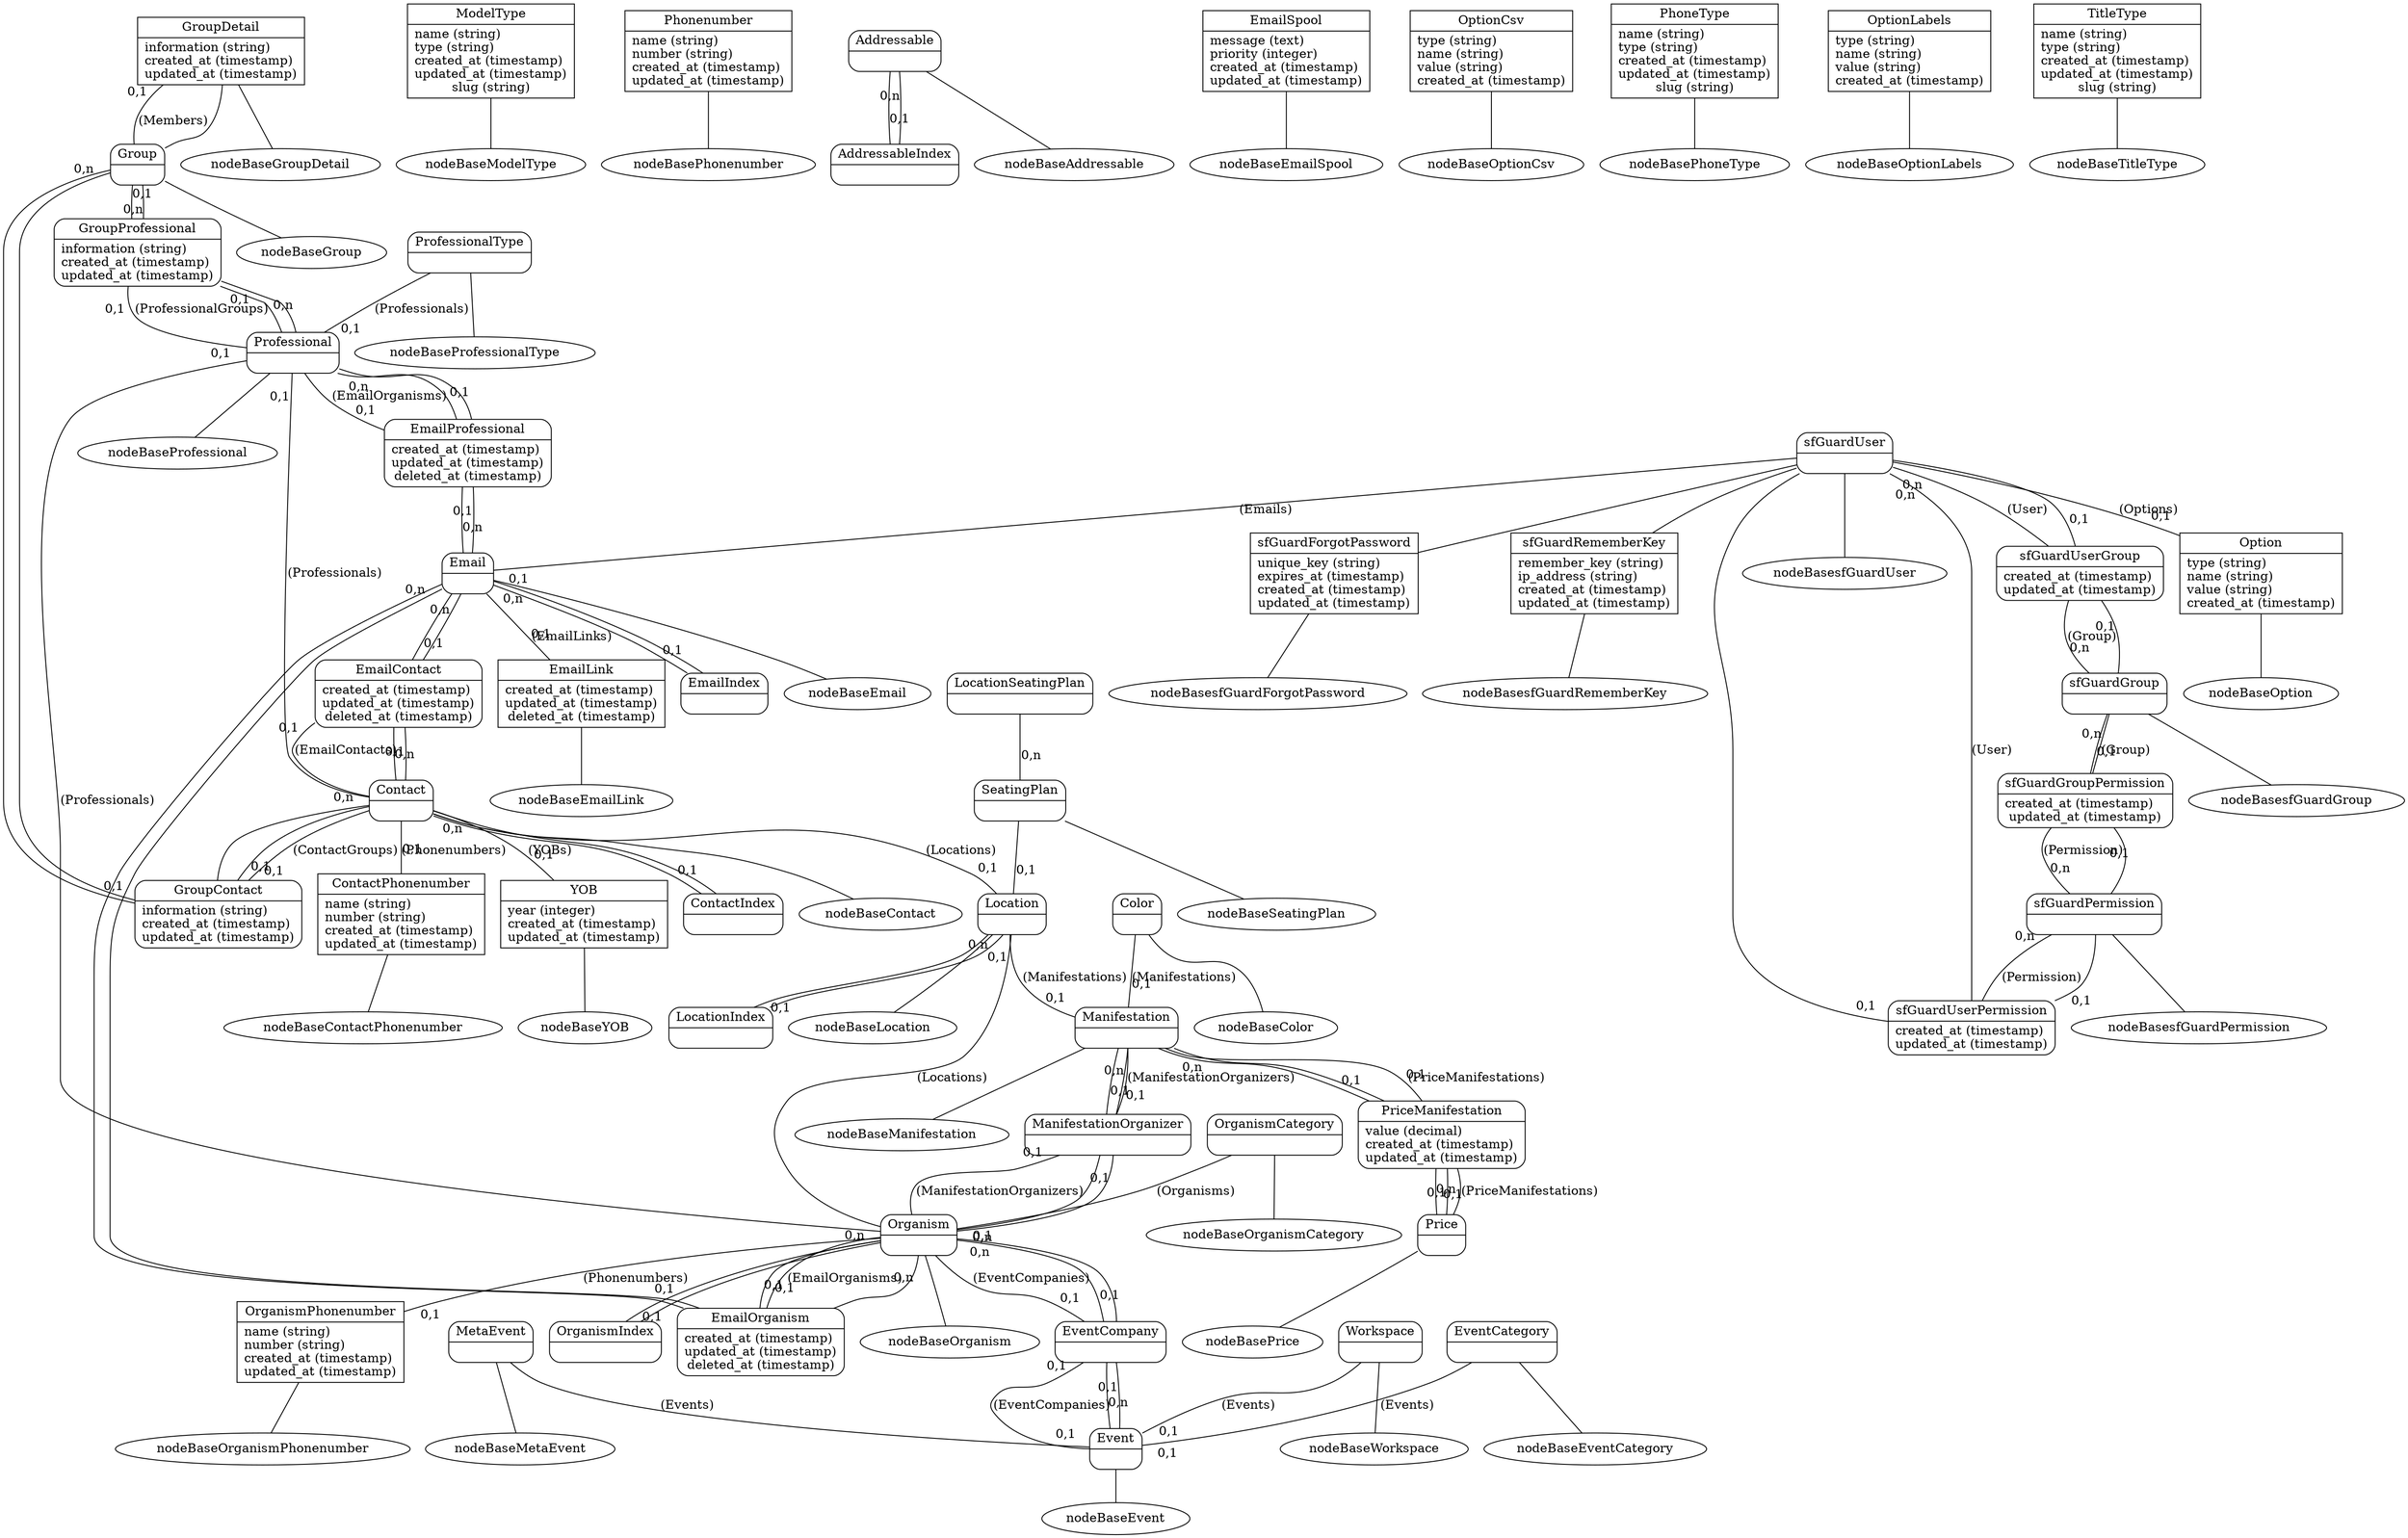 graph G {
	edge [ len=2 labeldistance=2 ];
	overlap=false;
	splines=true;

	nodeGroupDetail [
		label="{<table>GroupDetail|<cols>information (string)\lcreated_at (timestamp)\lupdated_at (timestamp)}",
		shape=record ];
	nodeGroupProfessional [
		label="{<table>GroupProfessional|<cols>information (string)\lcreated_at (timestamp)\lupdated_at (timestamp)}",
		shape=record ];
	nodeGroup [
		label="{<table>Group|<cols>name (string)\ldescription (string)\lcreated_at (timestamp)\lupdated_at (timestamp)\lslug (string)}",
		shape=record ];
	nodeGroupContact [
		label="{<table>GroupContact|<cols>information (string)\lcreated_at (timestamp)\lupdated_at (timestamp)}",
		shape=record ];
	nodeModelType [
		label="{<table>ModelType|<cols>name (string)\ltype (string)\lcreated_at (timestamp)\lupdated_at (timestamp)\lslug (string)}",
		shape=record ];
	nodePhonenumber [
		label="{<table>Phonenumber|<cols>name (string)\lnumber (string)\lcreated_at (timestamp)\lupdated_at (timestamp)}",
		shape=record ];
	nodeOption [
		label="{<table>Option|<cols>type (string)\lname (string)\lvalue (string)\lcreated_at (timestamp)}",
		shape=record ];
	nodeAddressable [
		label="{<table>Addressable|<cols>name (string)\laddress (string)\lpostalcode (string)\lcity (string)\lcountry (string)\lemail (string)\lnpai (boolean)\llatitude (double)\llongitude (double)\lcreated_at (timestamp)\lupdated_at (timestamp)\lslug (string)}",
		shape=record ];
	nodeEmailLink [
		label="{<table>EmailLink|<cols>created_at (timestamp)\lupdated_at (timestamp)\ldeleted_at (timestamp)}",
		shape=record ];
	nodeEmailContact [
		label="{<table>EmailContact|<cols>created_at (timestamp)\lupdated_at (timestamp)\ldeleted_at (timestamp)}",
		shape=record ];
	nodeEmailProfessional [
		label="{<table>EmailProfessional|<cols>created_at (timestamp)\lupdated_at (timestamp)\ldeleted_at (timestamp)}",
		shape=record ];
	nodeEmail [
		label="{<table>Email|<cols>field_from (string)\lfield_to (string)\lfield_cc (string)\lfield_bcc (string)\lfield_subject (string)\lcontent (string)\lcontent_text (string)\lsent (boolean)\lcreated_at (timestamp)\lupdated_at (timestamp)\ldeleted_at (timestamp)}",
		shape=record ];
	nodeEmailSpool [
		label="{<table>EmailSpool|<cols>message (text)\lpriority (integer)\lcreated_at (timestamp)\lupdated_at (timestamp)}",
		shape=record ];
	nodeEmailOrganism [
		label="{<table>EmailOrganism|<cols>created_at (timestamp)\lupdated_at (timestamp)\ldeleted_at (timestamp)}",
		shape=record ];
	nodePrice [
		label="{<table>Price|<cols>name (string)\ldescription (string)\lvalue (decimal)\lonline (boolean)\lcreated_at (timestamp)\lupdated_at (timestamp)}",
		shape=record ];
	nodePriceManifestation [
		label="{<table>PriceManifestation|<cols>value (decimal)\lcreated_at (timestamp)\lupdated_at (timestamp)}",
		shape=record ];
	nodesfGuardGroupPermission [
		label="{<table>sfGuardGroupPermission|<cols>created_at (timestamp)\lupdated_at (timestamp)}",
		shape=record ];
	nodesfGuardForgotPassword [
		label="{<table>sfGuardForgotPassword|<cols>unique_key (string)\lexpires_at (timestamp)\lcreated_at (timestamp)\lupdated_at (timestamp)}",
		shape=record ];
	nodesfGuardUserGroup [
		label="{<table>sfGuardUserGroup|<cols>created_at (timestamp)\lupdated_at (timestamp)}",
		shape=record ];
	nodesfGuardUser [
		label="{<table>sfGuardUser|<cols>first_name (string)\llast_name (string)\lemail_address (string)\lusername (string)\lalgorithm (string)\lsalt (string)\lpassword (string)\lis_active (boolean)\lis_super_admin (boolean)\llast_login (timestamp)\lcreated_at (timestamp)\lupdated_at (timestamp)}",
		shape=record ];
	nodesfGuardRememberKey [
		label="{<table>sfGuardRememberKey|<cols>remember_key (string)\lip_address (string)\lcreated_at (timestamp)\lupdated_at (timestamp)}",
		shape=record ];
	nodesfGuardPermission [
		label="{<table>sfGuardPermission|<cols>name (string)\ldescription (string)\lcreated_at (timestamp)\lupdated_at (timestamp)}",
		shape=record ];
	nodesfGuardUserPermission [
		label="{<table>sfGuardUserPermission|<cols>created_at (timestamp)\lupdated_at (timestamp)}",
		shape=record ];
	nodesfGuardGroup [
		label="{<table>sfGuardGroup|<cols>name (string)\ldescription (string)\lcreated_at (timestamp)\lupdated_at (timestamp)}",
		shape=record ];
	nodeColor [
		label="{<table>Color|<cols>libelle (string)\lcolor (string)\lcreated_at (timestamp)\lupdated_at (timestamp)}",
		shape=record ];
	nodeManifestation [
		label="{<table>Manifestation|<cols>event_id (integer)\lcreated_at (timestamp)\lupdated_at (timestamp)}",
		shape=record ];
	nodeMetaEvent [
		label="{<table>MetaEvent|<cols>name (string)\lcreated_at (timestamp)\lupdated_at (timestamp)}",
		shape=record ];
	nodeLocation [
		label="{<table>Location|<cols>name (string)\laddress (string)\lpostalcode (string)\lcity (string)\lcountry (string)\lemail (string)\lnpai (boolean)\ldescription (string)\lgauge_max (integer)\lgauge_min (integer)\llatitude (double)\llongitude (double)\lcreated_at (timestamp)\lupdated_at (timestamp)\lslug (string)}",
		shape=record ];
	nodeEventCategory [
		label="{<table>EventCategory|<cols>name (string)\lvat (decimal)\lcreated_at (timestamp)\lupdated_at (timestamp)}",
		shape=record ];
	nodeEvent [
		label="{<table>Event|<cols>name (string)\lshort_name (string)\levent_category_description (string)\ldescription (string)\lstaging (string)\lstaging_label (string)\lwriter (string)\lwriter_label (string)\lduration (interval)\lage_min (decimal)\lage_max (decimal)\lextradesc (string)\lextraspec (string)\lweb_price (decimal)\lweb_price_group (decimal)\limage_url (string)\lcreated_at (timestamp)\lupdated_at (timestamp)\lslug (string)}",
		shape=record ];
	nodeSeatingPlan [
		label="{<table>SeatingPlan|<cols>image_url (string)\llocation_id (integer)\lcreated_at (timestamp)\lupdated_at (timestamp)}",
		shape=record ];
	nodeWorkspace [
		label="{<table>Workspace|<cols>name (string)\lcreated_at (timestamp)\lupdated_at (timestamp)}",
		shape=record ];
	nodeProfessionalType [
		label="{<table>ProfessionalType|<cols>name (string)\lcreated_at (timestamp)\lupdated_at (timestamp)}",
		shape=record ];
	nodeOptionCsv [
		label="{<table>OptionCsv|<cols>type (string)\lname (string)\lvalue (string)\lcreated_at (timestamp)}",
		shape=record ];
	nodeProfessional [
		label="{<table>Professional|<cols>name (string)\lcontact_number (string)\lcontact_email (string)\ldepartment (string)\ldescription (string)\lcreated_at (timestamp)\lupdated_at (timestamp)}",
		shape=record ];
	nodePhoneType [
		label="{<table>PhoneType|<cols>name (string)\ltype (string)\lcreated_at (timestamp)\lupdated_at (timestamp)\lslug (string)}",
		shape=record ];
	nodeContact [
		label="{<table>Contact|<cols>name (string)\laddress (string)\lpostalcode (string)\lcity (string)\lcountry (string)\lemail (string)\lnpai (boolean)\lfirstname (string)\ltitle (string)\ldescription (string)\lpassword (string)\llatitude (double)\llongitude (double)\lcreated_at (timestamp)\lupdated_at (timestamp)\lslug (string)}",
		shape=record ];
	nodeContactPhonenumber [
		label="{<table>ContactPhonenumber|<cols>name (string)\lnumber (string)\lcreated_at (timestamp)\lupdated_at (timestamp)}",
		shape=record ];
	nodeOrganismPhonenumber [
		label="{<table>OrganismPhonenumber|<cols>name (string)\lnumber (string)\lcreated_at (timestamp)\lupdated_at (timestamp)}",
		shape=record ];
	nodeOptionLabels [
		label="{<table>OptionLabels|<cols>type (string)\lname (string)\lvalue (string)\lcreated_at (timestamp)}",
		shape=record ];
	nodeTitleType [
		label="{<table>TitleType|<cols>name (string)\ltype (string)\lcreated_at (timestamp)\lupdated_at (timestamp)\lslug (string)}",
		shape=record ];
	nodeOrganismCategory [
		label="{<table>OrganismCategory|<cols>name (string)\lcreated_at (timestamp)\lupdated_at (timestamp)\lslug (string)}",
		shape=record ];
	nodeOrganism [
		label="{<table>Organism|<cols>name (string)\laddress (string)\lpostalcode (string)\lcity (string)\lcountry (string)\lemail (string)\lnpai (boolean)\lurl (string)\ldescription (string)\llatitude (double)\llongitude (double)\lcreated_at (timestamp)\lupdated_at (timestamp)\lslug (string)}",
		shape=record ];
	nodeYOB [
		label="{<table>YOB|<cols>year (integer)\lcreated_at (timestamp)\lupdated_at (timestamp)}",
		shape=record ];

	nodeGroupContact [
		label="{<table>GroupContact|<cols>information (string)\lcreated_at (timestamp)\lupdated_at (timestamp)}",
		shape=Mrecord ];
	nodeGroupProfessional [
		label="{<table>GroupProfessional|<cols>information (string)\lcreated_at (timestamp)\lupdated_at (timestamp)}",
		shape=Mrecord ];
	nodeEmailContact [
		label="{<table>EmailContact|<cols>created_at (timestamp)\lupdated_at (timestamp)\ldeleted_at (timestamp)}",
		shape=Mrecord ];
	nodeEmailProfessional [
		label="{<table>EmailProfessional|<cols>created_at (timestamp)\lupdated_at (timestamp)\ldeleted_at (timestamp)}",
		shape=Mrecord ];
	nodeEmailOrganism [
		label="{<table>EmailOrganism|<cols>created_at (timestamp)\lupdated_at (timestamp)\ldeleted_at (timestamp)}",
		shape=Mrecord ];
	nodePriceManifestation [
		label="{<table>PriceManifestation|<cols>value (decimal)\lcreated_at (timestamp)\lupdated_at (timestamp)}",
		shape=Mrecord ];
	nodesfGuardUserGroup [
		label="{<table>sfGuardUserGroup|<cols>created_at (timestamp)\lupdated_at (timestamp)}",
		shape=Mrecord ];
	nodesfGuardUserPermission [
		label="{<table>sfGuardUserPermission|<cols>created_at (timestamp)\lupdated_at (timestamp)}",
		shape=Mrecord ];
	nodesfGuardGroupPermission [
		label="{<table>sfGuardGroupPermission|<cols>created_at (timestamp)\lupdated_at (timestamp)}",
		shape=Mrecord ];
	nodeManifestationOrganizer [
		label="{<table>ManifestationOrganizer|<cols>}",
		shape=Mrecord ];
	nodeEventCompany [
		label="{<table>EventCompany|<cols>}",
		shape=Mrecord ];
	nodeAddressableIndex [
		label="{<table>AddressableIndex|<cols>}",
		shape=Mrecord ];
	nodeEmailIndex [
		label="{<table>EmailIndex|<cols>}",
		shape=Mrecord ];
	nodeLocationIndex [
		label="{<table>LocationIndex|<cols>}",
		shape=Mrecord ];
	nodeContactIndex [
		label="{<table>ContactIndex|<cols>}",
		shape=Mrecord ];
	nodeOrganismIndex [
		label="{<table>OrganismIndex|<cols>}",
		shape=Mrecord ];
	nodeGroup [
		label="{<table>Group|<cols>}",
		shape=Mrecord ];
	nodeAddressable [
		label="{<table>Addressable|<cols>}",
		shape=Mrecord ];
	nodeEmail [
		label="{<table>Email|<cols>}",
		shape=Mrecord ];
	nodePrice [
		label="{<table>Price|<cols>}",
		shape=Mrecord ];
	nodesfGuardUser [
		label="{<table>sfGuardUser|<cols>}",
		shape=Mrecord ];
	nodesfGuardPermission [
		label="{<table>sfGuardPermission|<cols>}",
		shape=Mrecord ];
	nodesfGuardGroup [
		label="{<table>sfGuardGroup|<cols>}",
		shape=Mrecord ];
	nodeColor [
		label="{<table>Color|<cols>}",
		shape=Mrecord ];
	nodeManifestation [
		label="{<table>Manifestation|<cols>}",
		shape=Mrecord ];
	nodeMetaEvent [
		label="{<table>MetaEvent|<cols>}",
		shape=Mrecord ];
	nodeLocation [
		label="{<table>Location|<cols>}",
		shape=Mrecord ];
	nodeLocationSeatingPlan [
		label="{<table>LocationSeatingPlan|<cols>}",
		shape=Mrecord ];
	nodeEventCategory [
		label="{<table>EventCategory|<cols>}",
		shape=Mrecord ];
	nodeEvent [
		label="{<table>Event|<cols>}",
		shape=Mrecord ];
	nodeSeatingPlan [
		label="{<table>SeatingPlan|<cols>}",
		shape=Mrecord ];
	nodeWorkspace [
		label="{<table>Workspace|<cols>}",
		shape=Mrecord ];
	nodeProfessionalType [
		label="{<table>ProfessionalType|<cols>}",
		shape=Mrecord ];
	nodeProfessional [
		label="{<table>Professional|<cols>}",
		shape=Mrecord ];
	nodeContact [
		label="{<table>Contact|<cols>}",
		shape=Mrecord ];
	nodeOrganismCategory [
		label="{<table>OrganismCategory|<cols>}",
		shape=Mrecord ];
	nodeOrganism [
		label="{<table>Organism|<cols>}",
		shape=Mrecord ];

	nodeGroupContact -- nodeGroup [
		headlabel="0,n",
		label="",
		labeldistance=3 ];
	nodeGroupContact -- nodeContact [
		headlabel="0,n",
		label="",
		labeldistance=3 ];
	nodeGroupProfessional -- nodeGroup [
		headlabel="0,n",
		label="",
		labeldistance=3 ];
	nodeGroupProfessional -- nodeProfessional [
		headlabel="0,n",
		label="",
		labeldistance=3 ];
	nodeEmailContact -- nodeEmail [
		headlabel="0,n",
		label="",
		labeldistance=3 ];
	nodeEmailContact -- nodeContact [
		headlabel="0,n",
		label="",
		labeldistance=3 ];
	nodeEmailProfessional -- nodeEmail [
		headlabel="0,n",
		label="",
		labeldistance=3 ];
	nodeEmailProfessional -- nodeProfessional [
		headlabel="0,n",
		label="",
		labeldistance=3 ];
	nodeEmailOrganism -- nodeEmail [
		headlabel="0,n",
		label="",
		labeldistance=3 ];
	nodeEmailOrganism -- nodeOrganism [
		headlabel="0,n",
		label="",
		labeldistance=3 ];
	nodePriceManifestation -- nodeManifestation [
		headlabel="0,n",
		label="",
		labeldistance=3 ];
	nodePriceManifestation -- nodePrice [
		headlabel="0,n",
		label="",
		labeldistance=3 ];
	nodesfGuardUserGroup -- nodesfGuardUser [
		headlabel="0,n",
		label="(User)",
		labeldistance=3 ];
	nodesfGuardUserGroup -- nodesfGuardGroup [
		headlabel="0,n",
		label="(Group)",
		labeldistance=3 ];
	nodesfGuardUserPermission -- nodesfGuardUser [
		headlabel="0,n",
		label="(User)",
		labeldistance=3 ];
	nodesfGuardUserPermission -- nodesfGuardPermission [
		headlabel="0,n",
		label="(Permission)",
		labeldistance=3 ];
	nodesfGuardGroupPermission -- nodesfGuardGroup [
		headlabel="0,n",
		label="(Group)",
		labeldistance=3 ];
	nodesfGuardGroupPermission -- nodesfGuardPermission [
		headlabel="0,n",
		label="(Permission)",
		labeldistance=3 ];
	nodeManifestationOrganizer -- nodeOrganism [
		headlabel="0,n",
		label="",
		labeldistance=3 ];
	nodeManifestationOrganizer -- nodeManifestation [
		headlabel="0,n",
		label="",
		labeldistance=3 ];
	nodeEventCompany -- nodeOrganism [
		headlabel="0,n",
		label="",
		labeldistance=3 ];
	nodeEventCompany -- nodeEvent [
		headlabel="0,n",
		label="",
		labeldistance=3 ];
	nodeAddressableIndex -- nodeAddressable [
		headlabel="0,n",
		label="",
		labeldistance=3 ];
	nodeEmailIndex -- nodeEmail [
		headlabel="0,n",
		label="",
		labeldistance=3 ];
	nodeLocationIndex -- nodeLocation [
		headlabel="0,n",
		label="",
		labeldistance=3 ];
	nodeContactIndex -- nodeContact [
		headlabel="0,n",
		label="",
		labeldistance=3 ];
	nodeOrganismIndex -- nodeOrganism [
		headlabel="0,n",
		label="",
		labeldistance=3 ];
	nodeGroup -- nodeGroupDetail [
		headlabel="0,1",
		label="(Members)",
		labeldistance=3 ];
	nodeGroup -- nodeGroupContact [
		headlabel="0,1",
		label="",
		labeldistance=3 ];
	nodeGroup -- nodeGroupProfessional [
		headlabel="0,1",
		label="",
		labeldistance=3 ];
	nodeAddressable -- nodeAddressableIndex [
		headlabel="0,1",
		label="",
		labeldistance=3 ];
	nodeEmail -- nodeEmailLink [
		headlabel="0,1",
		label="(EmailLinks)",
		labeldistance=3 ];
	nodeEmail -- nodeEmailIndex [
		headlabel="0,1",
		label="",
		labeldistance=3 ];
	nodeEmail -- nodeEmailContact [
		headlabel="0,1",
		label="",
		labeldistance=3 ];
	nodeEmail -- nodeEmailProfessional [
		headlabel="0,1",
		label="",
		labeldistance=3 ];
	nodeEmail -- nodeEmailOrganism [
		headlabel="0,1",
		label="",
		labeldistance=3 ];
	nodePrice -- nodePriceManifestation [
		headlabel="0,1",
		label="(PriceManifestations)",
		labeldistance=3 ];
	nodePrice -- nodePriceManifestation [
		headlabel="0,1",
		label="",
		labeldistance=3 ];
	nodesfGuardUser -- nodesfGuardUserPermission [
		headlabel="0,1",
		label="",
		labeldistance=3 ];
	nodesfGuardUser -- nodesfGuardUserGroup [
		headlabel="0,1",
		label="",
		labeldistance=3 ];
	nodesfGuardUser -- nodeEmail [
		headlabel="0,1",
		label="(Emails)",
		labeldistance=3 ];
	nodesfGuardUser -- nodeOption [
		headlabel="0,1",
		label="(Options)",
		labeldistance=3 ];
	nodesfGuardPermission -- nodesfGuardGroupPermission [
		headlabel="0,1",
		label="",
		labeldistance=3 ];
	nodesfGuardPermission -- nodesfGuardUserPermission [
		headlabel="0,1",
		label="",
		labeldistance=3 ];
	nodesfGuardGroup -- nodesfGuardGroupPermission [
		headlabel="0,1",
		label="",
		labeldistance=3 ];
	nodesfGuardGroup -- nodesfGuardUserGroup [
		headlabel="0,1",
		label="",
		labeldistance=3 ];
	nodeColor -- nodeManifestation [
		headlabel="0,1",
		label="(Manifestations)",
		labeldistance=3 ];
	nodeManifestation -- nodeManifestationOrganizer [
		headlabel="0,1",
		label="(ManifestationOrganizers)",
		labeldistance=3 ];
	nodeManifestation -- nodePriceManifestation [
		headlabel="0,1",
		label="(PriceManifestations)",
		labeldistance=3 ];
	nodeManifestation -- nodeManifestationOrganizer [
		headlabel="0,1",
		label="",
		labeldistance=3 ];
	nodeManifestation -- nodePriceManifestation [
		headlabel="0,1",
		label="",
		labeldistance=3 ];
	nodeMetaEvent -- nodeEvent [
		headlabel="0,1",
		label="(Events)",
		labeldistance=3 ];
	nodeLocation -- nodeLocationIndex [
		headlabel="0,1",
		label="",
		labeldistance=3 ];
	nodeLocationSeatingPlan -- nodeSeatingPlan [
		headlabel="0,n",
		label="",
		labeldistance=3 ];
	nodeLocation -- nodeManifestation [
		headlabel="0,1",
		label="(Manifestations)",
		labeldistance=3 ];
	nodeEventCategory -- nodeEvent [
		headlabel="0,1",
		label="(Events)",
		labeldistance=3 ];
	nodeEvent -- nodeEventCompany [
		headlabel="0,1",
		label="(EventCompanies)",
		labeldistance=3 ];
	nodeEvent -- nodeEventCompany [
		headlabel="0,1",
		label="",
		labeldistance=3 ];
	nodeSeatingPlan -- nodeLocation [
		headlabel="0,1",
		label="",
		labeldistance=3 ];
	nodeWorkspace -- nodeEvent [
		headlabel="0,1",
		label="(Events)",
		labeldistance=3 ];
	nodeProfessionalType -- nodeProfessional [
		headlabel="0,1",
		label="(Professionals)",
		labeldistance=3 ];
	nodeProfessional -- nodeEmailProfessional [
		headlabel="0,1",
		label="(EmailOrganisms)",
		labeldistance=3 ];
	nodeProfessional -- nodeGroupProfessional [
		headlabel="0,1",
		label="(ProfessionalGroups)",
		labeldistance=3 ];
	nodeProfessional -- nodeEmailProfessional [
		headlabel="0,1",
		label="",
		labeldistance=3 ];
	nodeProfessional -- nodeGroupProfessional [
		headlabel="0,1",
		label="",
		labeldistance=3 ];
	nodeContact -- nodeContactIndex [
		headlabel="0,1",
		label="",
		labeldistance=3 ];
	nodeContact -- nodeEmailContact [
		headlabel="0,1",
		label="(EmailContacts)",
		labeldistance=3 ];
	nodeContact -- nodeLocation [
		headlabel="0,1",
		label="(Locations)",
		labeldistance=3 ];
	nodeContact -- nodeGroupContact [
		headlabel="0,1",
		label="(ContactGroups)",
		labeldistance=3 ];
	nodeContact -- nodeContactPhonenumber [
		headlabel="0,1",
		label="(Phonenumbers)",
		labeldistance=3 ];
	nodeContact -- nodeYOB [
		headlabel="0,1",
		label="(YOBs)",
		labeldistance=3 ];
	nodeContact -- nodeProfessional [
		headlabel="0,1",
		label="(Professionals)",
		labeldistance=3 ];
	nodeContact -- nodeEmailContact [
		headlabel="0,1",
		label="",
		labeldistance=3 ];
	nodeContact -- nodeGroupContact [
		headlabel="0,1",
		label="",
		labeldistance=3 ];
	nodeOrganismCategory -- nodeOrganism [
		headlabel="0,1",
		label="(Organisms)",
		labeldistance=3 ];
	nodeOrganism -- nodeOrganismIndex [
		headlabel="0,1",
		label="",
		labeldistance=3 ];
	nodeOrganism -- nodeEmailOrganism [
		headlabel="0,1",
		label="(EmailOrganisms)",
		labeldistance=3 ];
	nodeOrganism -- nodeEventCompany [
		headlabel="0,1",
		label="(EventCompanies)",
		labeldistance=3 ];
	nodeOrganism -- nodeLocation [
		headlabel="0,1",
		label="(Locations)",
		labeldistance=3 ];
	nodeOrganism -- nodeManifestationOrganizer [
		headlabel="0,1",
		label="(ManifestationOrganizers)",
		labeldistance=3 ];
	nodeOrganism -- nodeOrganismPhonenumber [
		headlabel="0,1",
		label="(Phonenumbers)",
		labeldistance=3 ];
	nodeOrganism -- nodeProfessional [
		headlabel="0,1",
		label="(Professionals)",
		labeldistance=3 ];
	nodeOrganism -- nodeEmailOrganism [
		headlabel="0,1",
		label="",
		labeldistance=3 ];
	nodeOrganism -- nodeEventCompany [
		headlabel="0,1",
		label="",
		labeldistance=3 ];
	nodeOrganism -- nodeManifestationOrganizer [
		headlabel="0,1",
		label="",
		labeldistance=3 ];

	nodeGroupDetail -- nodeGroup [
		arrowhead=normal ];
	nodesfGuardUser -- nodesfGuardRememberKey [
		arrowhead=normal ];
	nodesfGuardUser -- nodesfGuardForgotPassword [
		arrowhead=normal ];
	nodeGroupDetail -- nodeBaseGroupDetail [
		arrowhead=normal ];
	nodeGroup -- nodeBaseGroup [
		arrowhead=normal ];
	nodeModelType -- nodeBaseModelType [
		arrowhead=normal ];
	nodePhonenumber -- nodeBasePhonenumber [
		arrowhead=normal ];
	nodeOption -- nodeBaseOption [
		arrowhead=normal ];
	nodeAddressable -- nodeBaseAddressable [
		arrowhead=normal ];
	nodeEmailLink -- nodeBaseEmailLink [
		arrowhead=normal ];
	nodeEmail -- nodeBaseEmail [
		arrowhead=normal ];
	nodeEmailSpool -- nodeBaseEmailSpool [
		arrowhead=normal ];
	nodePrice -- nodeBasePrice [
		arrowhead=normal ];
	nodesfGuardForgotPassword -- nodeBasesfGuardForgotPassword [
		arrowhead=normal ];
	nodesfGuardUser -- nodeBasesfGuardUser [
		arrowhead=normal ];
	nodesfGuardRememberKey -- nodeBasesfGuardRememberKey [
		arrowhead=normal ];
	nodesfGuardPermission -- nodeBasesfGuardPermission [
		arrowhead=normal ];
	nodesfGuardGroup -- nodeBasesfGuardGroup [
		arrowhead=normal ];
	nodeColor -- nodeBaseColor [
		arrowhead=normal ];
	nodeManifestation -- nodeBaseManifestation [
		arrowhead=normal ];
	nodeMetaEvent -- nodeBaseMetaEvent [
		arrowhead=normal ];
	nodeLocation -- nodeBaseLocation [
		arrowhead=normal ];
	nodeEventCategory -- nodeBaseEventCategory [
		arrowhead=normal ];
	nodeEvent -- nodeBaseEvent [
		arrowhead=normal ];
	nodeSeatingPlan -- nodeBaseSeatingPlan [
		arrowhead=normal ];
	nodeWorkspace -- nodeBaseWorkspace [
		arrowhead=normal ];
	nodeProfessionalType -- nodeBaseProfessionalType [
		arrowhead=normal ];
	nodeOptionCsv -- nodeBaseOptionCsv [
		arrowhead=normal ];
	nodeProfessional -- nodeBaseProfessional [
		arrowhead=normal ];
	nodePhoneType -- nodeBasePhoneType [
		arrowhead=normal ];
	nodeContact -- nodeBaseContact [
		arrowhead=normal ];
	nodeContactPhonenumber -- nodeBaseContactPhonenumber [
		arrowhead=normal ];
	nodeOrganismPhonenumber -- nodeBaseOrganismPhonenumber [
		arrowhead=normal ];
	nodeOptionLabels -- nodeBaseOptionLabels [
		arrowhead=normal ];
	nodeTitleType -- nodeBaseTitleType [
		arrowhead=normal ];
	nodeOrganismCategory -- nodeBaseOrganismCategory [
		arrowhead=normal ];
	nodeOrganism -- nodeBaseOrganism [
		arrowhead=normal ];
	nodeYOB -- nodeBaseYOB [
		arrowhead=normal ];

}